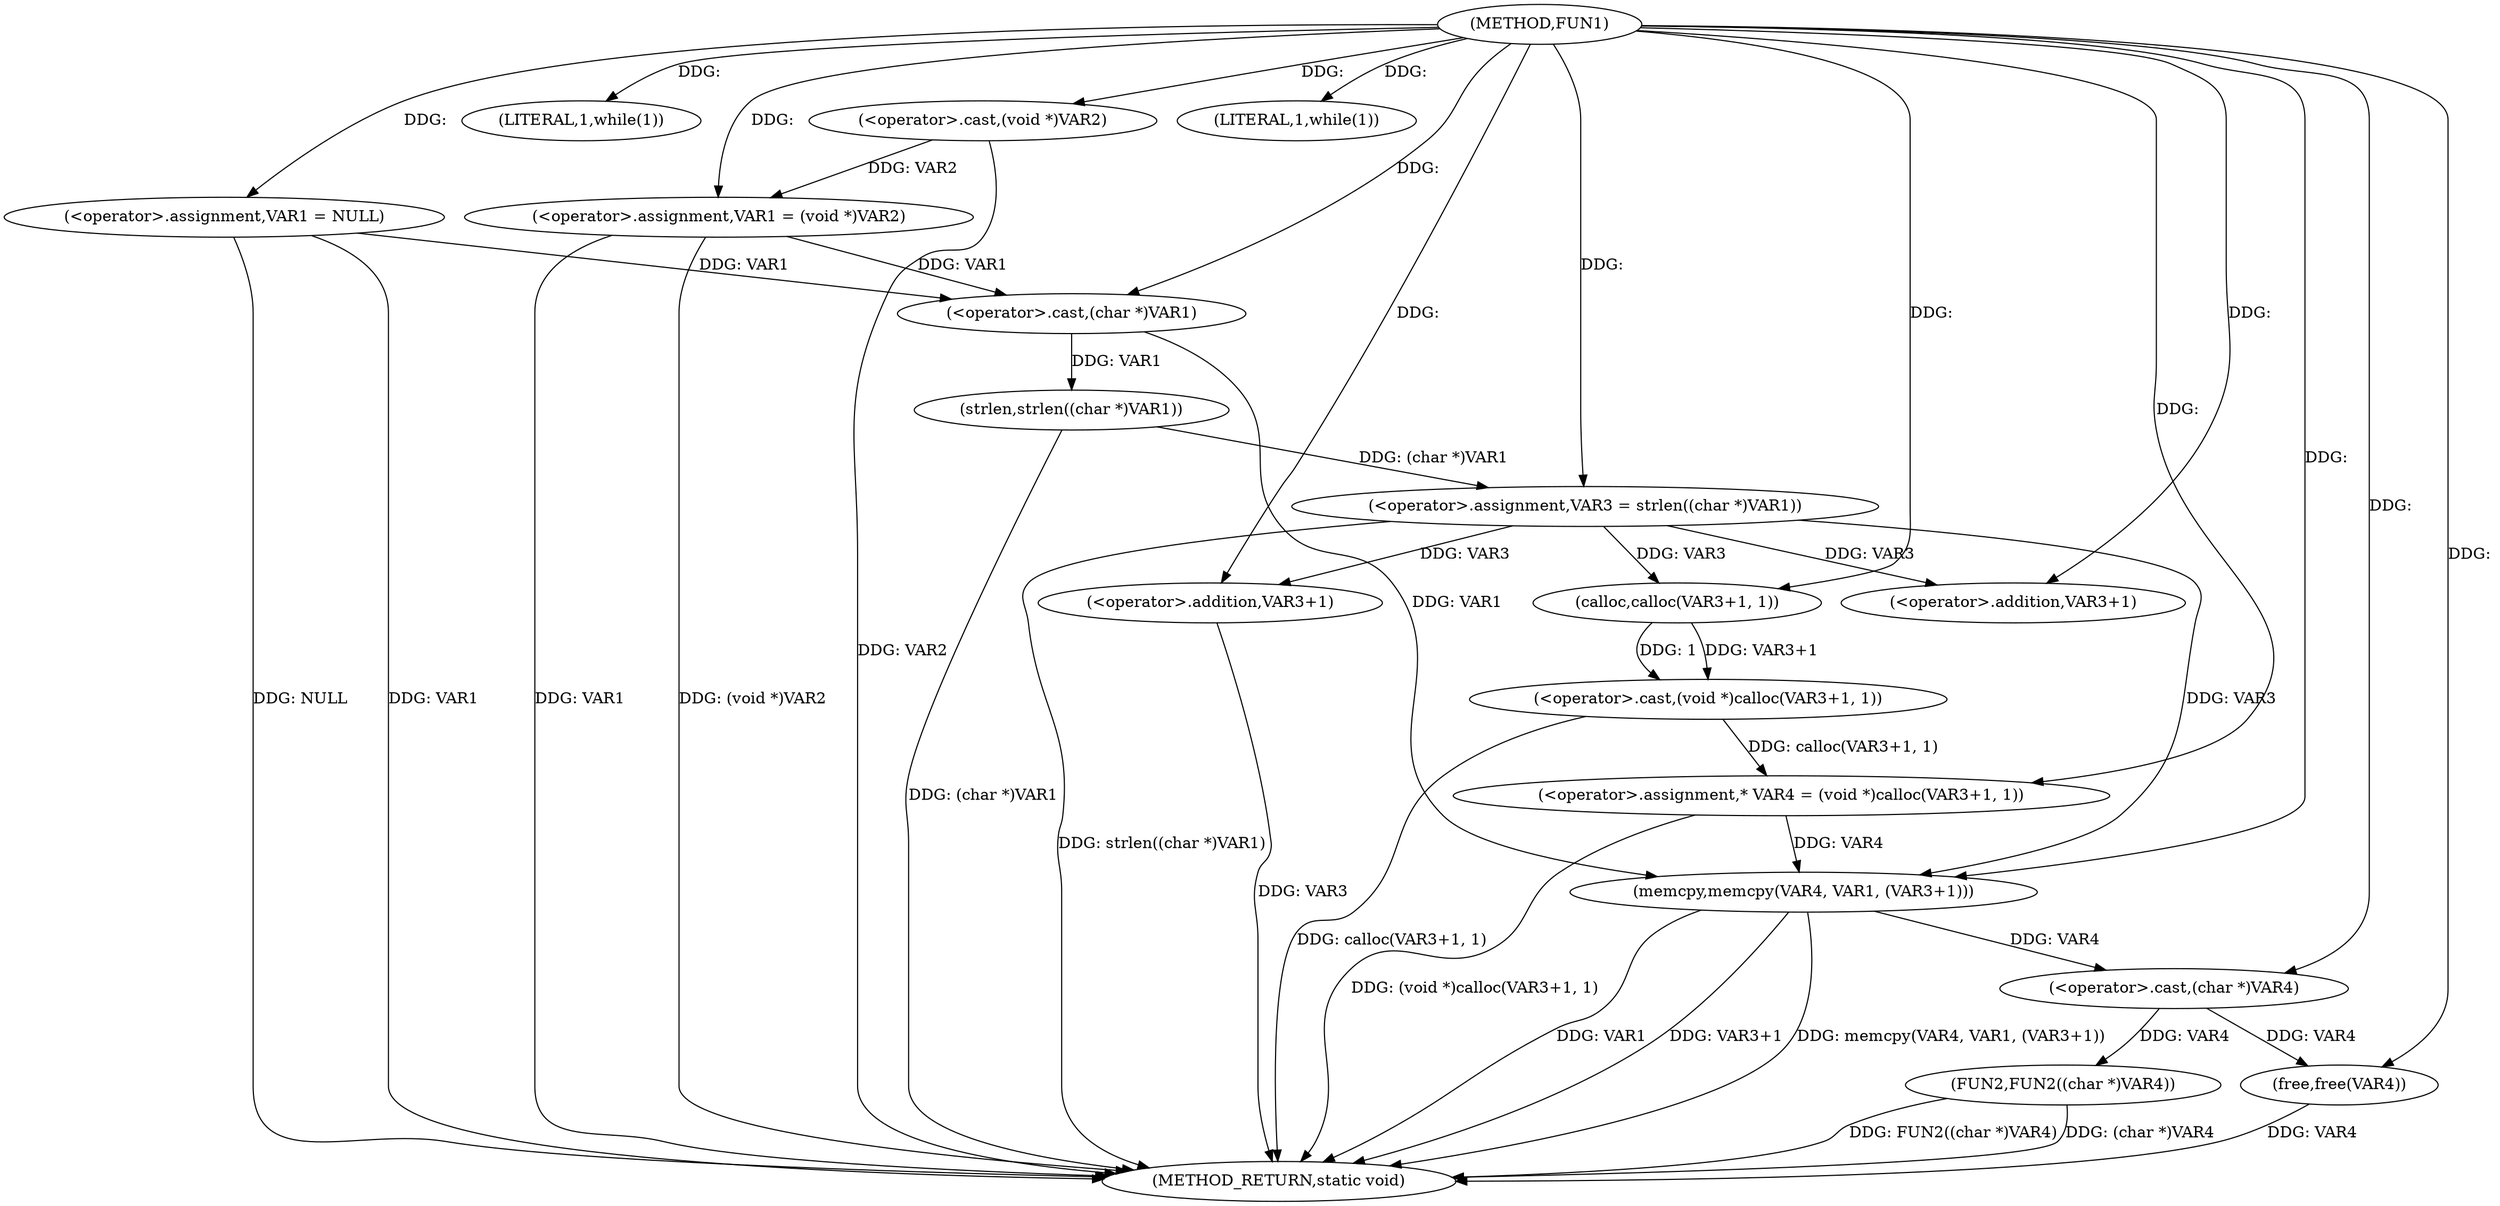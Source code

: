 digraph FUN1 {  
"1000100" [label = "(METHOD,FUN1)" ]
"1000149" [label = "(METHOD_RETURN,static void)" ]
"1000103" [label = "(<operator>.assignment,VAR1 = NULL)" ]
"1000107" [label = "(LITERAL,1,while(1))" ]
"1000109" [label = "(<operator>.assignment,VAR1 = (void *)VAR2)" ]
"1000111" [label = "(<operator>.cast,(void *)VAR2)" ]
"1000116" [label = "(LITERAL,1,while(1))" ]
"1000120" [label = "(<operator>.assignment,VAR3 = strlen((char *)VAR1))" ]
"1000122" [label = "(strlen,strlen((char *)VAR1))" ]
"1000123" [label = "(<operator>.cast,(char *)VAR1)" ]
"1000127" [label = "(<operator>.assignment,* VAR4 = (void *)calloc(VAR3+1, 1))" ]
"1000129" [label = "(<operator>.cast,(void *)calloc(VAR3+1, 1))" ]
"1000131" [label = "(calloc,calloc(VAR3+1, 1))" ]
"1000132" [label = "(<operator>.addition,VAR3+1)" ]
"1000136" [label = "(memcpy,memcpy(VAR4, VAR1, (VAR3+1)))" ]
"1000139" [label = "(<operator>.addition,VAR3+1)" ]
"1000142" [label = "(FUN2,FUN2((char *)VAR4))" ]
"1000143" [label = "(<operator>.cast,(char *)VAR4)" ]
"1000146" [label = "(free,free(VAR4))" ]
  "1000142" -> "1000149"  [ label = "DDG: FUN2((char *)VAR4)"] 
  "1000103" -> "1000149"  [ label = "DDG: VAR1"] 
  "1000103" -> "1000149"  [ label = "DDG: NULL"] 
  "1000139" -> "1000149"  [ label = "DDG: VAR3"] 
  "1000136" -> "1000149"  [ label = "DDG: VAR1"] 
  "1000129" -> "1000149"  [ label = "DDG: calloc(VAR3+1, 1)"] 
  "1000122" -> "1000149"  [ label = "DDG: (char *)VAR1"] 
  "1000136" -> "1000149"  [ label = "DDG: VAR3+1"] 
  "1000127" -> "1000149"  [ label = "DDG: (void *)calloc(VAR3+1, 1)"] 
  "1000111" -> "1000149"  [ label = "DDG: VAR2"] 
  "1000109" -> "1000149"  [ label = "DDG: VAR1"] 
  "1000142" -> "1000149"  [ label = "DDG: (char *)VAR4"] 
  "1000136" -> "1000149"  [ label = "DDG: memcpy(VAR4, VAR1, (VAR3+1))"] 
  "1000120" -> "1000149"  [ label = "DDG: strlen((char *)VAR1)"] 
  "1000146" -> "1000149"  [ label = "DDG: VAR4"] 
  "1000109" -> "1000149"  [ label = "DDG: (void *)VAR2"] 
  "1000100" -> "1000103"  [ label = "DDG: "] 
  "1000100" -> "1000107"  [ label = "DDG: "] 
  "1000111" -> "1000109"  [ label = "DDG: VAR2"] 
  "1000100" -> "1000109"  [ label = "DDG: "] 
  "1000100" -> "1000111"  [ label = "DDG: "] 
  "1000100" -> "1000116"  [ label = "DDG: "] 
  "1000122" -> "1000120"  [ label = "DDG: (char *)VAR1"] 
  "1000100" -> "1000120"  [ label = "DDG: "] 
  "1000123" -> "1000122"  [ label = "DDG: VAR1"] 
  "1000103" -> "1000123"  [ label = "DDG: VAR1"] 
  "1000109" -> "1000123"  [ label = "DDG: VAR1"] 
  "1000100" -> "1000123"  [ label = "DDG: "] 
  "1000129" -> "1000127"  [ label = "DDG: calloc(VAR3+1, 1)"] 
  "1000100" -> "1000127"  [ label = "DDG: "] 
  "1000131" -> "1000129"  [ label = "DDG: VAR3+1"] 
  "1000131" -> "1000129"  [ label = "DDG: 1"] 
  "1000120" -> "1000131"  [ label = "DDG: VAR3"] 
  "1000100" -> "1000131"  [ label = "DDG: "] 
  "1000120" -> "1000132"  [ label = "DDG: VAR3"] 
  "1000100" -> "1000132"  [ label = "DDG: "] 
  "1000127" -> "1000136"  [ label = "DDG: VAR4"] 
  "1000100" -> "1000136"  [ label = "DDG: "] 
  "1000123" -> "1000136"  [ label = "DDG: VAR1"] 
  "1000120" -> "1000136"  [ label = "DDG: VAR3"] 
  "1000100" -> "1000139"  [ label = "DDG: "] 
  "1000120" -> "1000139"  [ label = "DDG: VAR3"] 
  "1000143" -> "1000142"  [ label = "DDG: VAR4"] 
  "1000136" -> "1000143"  [ label = "DDG: VAR4"] 
  "1000100" -> "1000143"  [ label = "DDG: "] 
  "1000143" -> "1000146"  [ label = "DDG: VAR4"] 
  "1000100" -> "1000146"  [ label = "DDG: "] 
}
